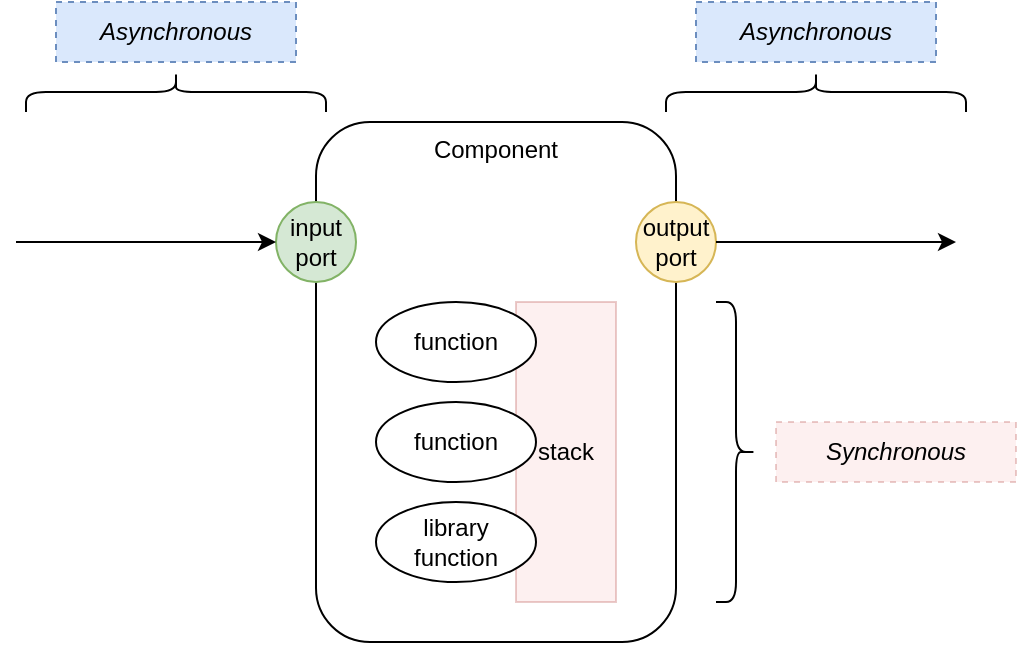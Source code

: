<mxfile version="14.6.13" type="device" pages="3"><diagram id="x5tfJf_V8w1VqFWMOrRz" name="async and sync"><mxGraphModel dx="1106" dy="774" grid="1" gridSize="10" guides="1" tooltips="1" connect="1" arrows="1" fold="1" page="1" pageScale="1" pageWidth="1100" pageHeight="850" math="0" shadow="0"><root><mxCell id="0"/><mxCell id="1" parent="0"/><mxCell id="GwoyQlDFSdMppl5BqRsM-1" value="Component" style="rounded=1;whiteSpace=wrap;html=1;verticalAlign=top;" parent="1" vertex="1"><mxGeometry x="200" y="80" width="180" height="260" as="geometry"/></mxCell><mxCell id="GwoyQlDFSdMppl5BqRsM-2" value="input port" style="ellipse;whiteSpace=wrap;html=1;aspect=fixed;fillColor=#d5e8d4;strokeColor=#82b366;" parent="1" vertex="1"><mxGeometry x="180" y="120" width="40" height="40" as="geometry"/></mxCell><mxCell id="GwoyQlDFSdMppl5BqRsM-3" value="output port" style="ellipse;whiteSpace=wrap;html=1;aspect=fixed;fillColor=#fff2cc;strokeColor=#d6b656;" parent="1" vertex="1"><mxGeometry x="360" y="120" width="40" height="40" as="geometry"/></mxCell><mxCell id="GwoyQlDFSdMppl5BqRsM-4" value="stack" style="rounded=0;whiteSpace=wrap;html=1;fillColor=#f8cecc;strokeColor=#b85450;opacity=30;" parent="1" vertex="1"><mxGeometry x="300" y="170" width="50" height="150" as="geometry"/></mxCell><mxCell id="GwoyQlDFSdMppl5BqRsM-5" value="" style="endArrow=classic;html=1;entryX=0;entryY=0.5;entryDx=0;entryDy=0;" parent="1" target="GwoyQlDFSdMppl5BqRsM-2" edge="1"><mxGeometry width="50" height="50" relative="1" as="geometry"><mxPoint x="50" y="140" as="sourcePoint"/><mxPoint x="430" y="230" as="targetPoint"/></mxGeometry></mxCell><mxCell id="GwoyQlDFSdMppl5BqRsM-6" value="" style="endArrow=classic;html=1;exitX=1;exitY=0.5;exitDx=0;exitDy=0;" parent="1" source="GwoyQlDFSdMppl5BqRsM-3" edge="1"><mxGeometry width="50" height="50" relative="1" as="geometry"><mxPoint x="420" y="139.5" as="sourcePoint"/><mxPoint x="520" y="140" as="targetPoint"/></mxGeometry></mxCell><mxCell id="GwoyQlDFSdMppl5BqRsM-8" value="function" style="ellipse;whiteSpace=wrap;html=1;" parent="1" vertex="1"><mxGeometry x="230" y="170" width="80" height="40" as="geometry"/></mxCell><mxCell id="GwoyQlDFSdMppl5BqRsM-9" value="function" style="ellipse;whiteSpace=wrap;html=1;" parent="1" vertex="1"><mxGeometry x="230" y="220" width="80" height="40" as="geometry"/></mxCell><mxCell id="GwoyQlDFSdMppl5BqRsM-10" value="library function" style="ellipse;whiteSpace=wrap;html=1;" parent="1" vertex="1"><mxGeometry x="230" y="270" width="80" height="40" as="geometry"/></mxCell><mxCell id="GwoyQlDFSdMppl5BqRsM-12" value="" style="shape=curlyBracket;whiteSpace=wrap;html=1;rounded=1;flipH=1;" parent="1" vertex="1"><mxGeometry x="400" y="170" width="20" height="150" as="geometry"/></mxCell><mxCell id="GwoyQlDFSdMppl5BqRsM-13" value="&lt;i&gt;Synchronous&lt;/i&gt;" style="rounded=0;whiteSpace=wrap;html=1;dashed=1;fillColor=#f8cecc;strokeColor=#b85450;opacity=30;" parent="1" vertex="1"><mxGeometry x="430" y="230" width="120" height="30" as="geometry"/></mxCell><mxCell id="GwoyQlDFSdMppl5BqRsM-15" value="" style="shape=curlyBracket;whiteSpace=wrap;html=1;rounded=1;flipH=1;rotation=-90;" parent="1" vertex="1"><mxGeometry x="440" y="-10" width="20" height="150" as="geometry"/></mxCell><mxCell id="GwoyQlDFSdMppl5BqRsM-16" value="Asynchronous" style="rounded=0;whiteSpace=wrap;html=1;dashed=1;fontStyle=2;fillColor=#dae8fc;strokeColor=#6c8ebf;" parent="1" vertex="1"><mxGeometry x="390" y="20" width="120" height="30" as="geometry"/></mxCell><mxCell id="GwoyQlDFSdMppl5BqRsM-17" value="" style="shape=curlyBracket;whiteSpace=wrap;html=1;rounded=1;flipH=1;rotation=-90;" parent="1" vertex="1"><mxGeometry x="120" y="-10" width="20" height="150" as="geometry"/></mxCell><mxCell id="GwoyQlDFSdMppl5BqRsM-18" value="Asynchronous" style="rounded=0;whiteSpace=wrap;html=1;dashed=1;fontStyle=2;fillColor=#dae8fc;strokeColor=#6c8ebf;" parent="1" vertex="1"><mxGeometry x="70" y="20" width="120" height="30" as="geometry"/></mxCell></root></mxGraphModel></diagram><diagram name="multiple outputs" id="H-Fmq7aa9yd0CgrZgmMS"><mxGraphModel dx="1106" dy="774" grid="1" gridSize="10" guides="1" tooltips="1" connect="1" arrows="1" fold="1" page="1" pageScale="1" pageWidth="1100" pageHeight="850" math="0" shadow="0"><root><mxCell id="5IwXV-1MgHz3H0F2gFxW-0"/><mxCell id="5IwXV-1MgHz3H0F2gFxW-1" parent="5IwXV-1MgHz3H0F2gFxW-0"/><mxCell id="5IwXV-1MgHz3H0F2gFxW-2" value="Component" style="rounded=1;whiteSpace=wrap;html=1;verticalAlign=top;" vertex="1" parent="5IwXV-1MgHz3H0F2gFxW-1"><mxGeometry x="200" y="80" width="180" height="260" as="geometry"/></mxCell><mxCell id="5IwXV-1MgHz3H0F2gFxW-3" value="input port" style="ellipse;whiteSpace=wrap;html=1;aspect=fixed;fillColor=#d5e8d4;strokeColor=#82b366;opacity=30;textOpacity=30;" vertex="1" parent="5IwXV-1MgHz3H0F2gFxW-1"><mxGeometry x="180" y="120" width="40" height="40" as="geometry"/></mxCell><mxCell id="5IwXV-1MgHz3H0F2gFxW-4" value="output port" style="ellipse;whiteSpace=wrap;html=1;aspect=fixed;fillColor=#fff2cc;strokeColor=#d6b656;" vertex="1" parent="5IwXV-1MgHz3H0F2gFxW-1"><mxGeometry x="360" y="120" width="40" height="40" as="geometry"/></mxCell><mxCell id="5IwXV-1MgHz3H0F2gFxW-6" value="" style="endArrow=classic;html=1;entryX=0;entryY=0.5;entryDx=0;entryDy=0;opacity=30;" edge="1" parent="5IwXV-1MgHz3H0F2gFxW-1" target="5IwXV-1MgHz3H0F2gFxW-3"><mxGeometry width="50" height="50" relative="1" as="geometry"><mxPoint x="50" y="140" as="sourcePoint"/><mxPoint x="430" y="230" as="targetPoint"/></mxGeometry></mxCell><mxCell id="5IwXV-1MgHz3H0F2gFxW-7" value="" style="endArrow=classic;html=1;exitX=1;exitY=0.5;exitDx=0;exitDy=0;" edge="1" parent="5IwXV-1MgHz3H0F2gFxW-1" source="5IwXV-1MgHz3H0F2gFxW-4"><mxGeometry width="50" height="50" relative="1" as="geometry"><mxPoint x="420" y="139.5" as="sourcePoint"/><mxPoint x="520" y="140" as="targetPoint"/></mxGeometry></mxCell><mxCell id="5IwXV-1MgHz3H0F2gFxW-13" value="" style="shape=curlyBracket;whiteSpace=wrap;html=1;rounded=1;flipH=1;rotation=0;" vertex="1" parent="5IwXV-1MgHz3H0F2gFxW-1"><mxGeometry x="540" y="135" width="20" height="165" as="geometry"/></mxCell><mxCell id="5IwXV-1MgHz3H0F2gFxW-14" value="Asynchronous&lt;br&gt;zero or more outputs can be fired in any sequence" style="rounded=0;whiteSpace=wrap;html=1;dashed=1;fontStyle=2;fillColor=#dae8fc;strokeColor=#6c8ebf;" vertex="1" parent="5IwXV-1MgHz3H0F2gFxW-1"><mxGeometry x="570" y="188.75" width="120" height="57.5" as="geometry"/></mxCell><mxCell id="5IwXV-1MgHz3H0F2gFxW-17" value="output port" style="ellipse;whiteSpace=wrap;html=1;aspect=fixed;fillColor=#fff2cc;strokeColor=#d6b656;" vertex="1" parent="5IwXV-1MgHz3H0F2gFxW-1"><mxGeometry x="360" y="170" width="40" height="40" as="geometry"/></mxCell><mxCell id="5IwXV-1MgHz3H0F2gFxW-18" value="" style="endArrow=classic;html=1;exitX=1;exitY=0.5;exitDx=0;exitDy=0;" edge="1" parent="5IwXV-1MgHz3H0F2gFxW-1" source="5IwXV-1MgHz3H0F2gFxW-17"><mxGeometry width="50" height="50" relative="1" as="geometry"><mxPoint x="420" y="189.5" as="sourcePoint"/><mxPoint x="520" y="190" as="targetPoint"/></mxGeometry></mxCell><mxCell id="5IwXV-1MgHz3H0F2gFxW-19" value="output port" style="ellipse;whiteSpace=wrap;html=1;aspect=fixed;fillColor=#fff2cc;strokeColor=#d6b656;" vertex="1" parent="5IwXV-1MgHz3H0F2gFxW-1"><mxGeometry x="360" y="220" width="40" height="40" as="geometry"/></mxCell><mxCell id="5IwXV-1MgHz3H0F2gFxW-20" value="" style="endArrow=classic;html=1;exitX=1;exitY=0.5;exitDx=0;exitDy=0;" edge="1" parent="5IwXV-1MgHz3H0F2gFxW-1" source="5IwXV-1MgHz3H0F2gFxW-19"><mxGeometry width="50" height="50" relative="1" as="geometry"><mxPoint x="420" y="239.5" as="sourcePoint"/><mxPoint x="520" y="240" as="targetPoint"/></mxGeometry></mxCell><mxCell id="5IwXV-1MgHz3H0F2gFxW-21" value="output port" style="ellipse;whiteSpace=wrap;html=1;aspect=fixed;fillColor=#fff2cc;strokeColor=#d6b656;" vertex="1" parent="5IwXV-1MgHz3H0F2gFxW-1"><mxGeometry x="360" y="270" width="40" height="40" as="geometry"/></mxCell><mxCell id="5IwXV-1MgHz3H0F2gFxW-22" value="" style="endArrow=classic;html=1;exitX=1;exitY=0.5;exitDx=0;exitDy=0;" edge="1" parent="5IwXV-1MgHz3H0F2gFxW-1" source="5IwXV-1MgHz3H0F2gFxW-21"><mxGeometry width="50" height="50" relative="1" as="geometry"><mxPoint x="420" y="289.5" as="sourcePoint"/><mxPoint x="520" y="290" as="targetPoint"/></mxGeometry></mxCell></root></mxGraphModel></diagram><diagram name="multiple inputs" id="tYs6zvJ1RdtRP4gcoQ6w"><mxGraphModel dx="1106" dy="774" grid="1" gridSize="10" guides="1" tooltips="1" connect="1" arrows="1" fold="1" page="1" pageScale="1" pageWidth="1100" pageHeight="850" math="0" shadow="0"><root><mxCell id="S61RX0sLmgV5JcvU_xnW-0"/><mxCell id="S61RX0sLmgV5JcvU_xnW-1" parent="S61RX0sLmgV5JcvU_xnW-0"/><mxCell id="S61RX0sLmgV5JcvU_xnW-2" value="Component" style="rounded=1;whiteSpace=wrap;html=1;verticalAlign=top;" vertex="1" parent="S61RX0sLmgV5JcvU_xnW-1"><mxGeometry x="360" y="80" width="180" height="260" as="geometry"/></mxCell><mxCell id="S61RX0sLmgV5JcvU_xnW-3" value="input port" style="ellipse;whiteSpace=wrap;html=1;aspect=fixed;fillColor=#d5e8d4;strokeColor=#82b366;" vertex="1" parent="S61RX0sLmgV5JcvU_xnW-1"><mxGeometry x="340" y="120" width="40" height="40" as="geometry"/></mxCell><mxCell id="S61RX0sLmgV5JcvU_xnW-4" value="output port" style="ellipse;whiteSpace=wrap;html=1;aspect=fixed;fillColor=#fff2cc;strokeColor=#d6b656;opacity=30;textOpacity=30;" vertex="1" parent="S61RX0sLmgV5JcvU_xnW-1"><mxGeometry x="520" y="120" width="40" height="40" as="geometry"/></mxCell><mxCell id="S61RX0sLmgV5JcvU_xnW-5" value="" style="endArrow=classic;html=1;entryX=0;entryY=0.5;entryDx=0;entryDy=0;" edge="1" parent="S61RX0sLmgV5JcvU_xnW-1" target="S61RX0sLmgV5JcvU_xnW-3"><mxGeometry width="50" height="50" relative="1" as="geometry"><mxPoint x="210" y="140" as="sourcePoint"/><mxPoint x="590" y="230" as="targetPoint"/></mxGeometry></mxCell><mxCell id="S61RX0sLmgV5JcvU_xnW-6" value="" style="endArrow=classic;html=1;exitX=1;exitY=0.5;exitDx=0;exitDy=0;opacity=60;" edge="1" parent="S61RX0sLmgV5JcvU_xnW-1" source="S61RX0sLmgV5JcvU_xnW-4"><mxGeometry width="50" height="50" relative="1" as="geometry"><mxPoint x="580" y="139.5" as="sourcePoint"/><mxPoint x="680" y="140" as="targetPoint"/></mxGeometry></mxCell><mxCell id="S61RX0sLmgV5JcvU_xnW-7" value="" style="shape=curlyBracket;whiteSpace=wrap;html=1;rounded=1;flipH=1;rotation=-180;" vertex="1" parent="S61RX0sLmgV5JcvU_xnW-1"><mxGeometry x="170" y="127.5" width="20" height="122.5" as="geometry"/></mxCell><mxCell id="S61RX0sLmgV5JcvU_xnW-8" value="Asynchronous&lt;br&gt;zero or more inputs can arrive in any sequence" style="rounded=0;whiteSpace=wrap;html=1;dashed=1;fontStyle=2;fillColor=#dae8fc;strokeColor=#6c8ebf;" vertex="1" parent="S61RX0sLmgV5JcvU_xnW-1"><mxGeometry x="40" y="162.5" width="120" height="57.5" as="geometry"/></mxCell><mxCell id="S61RX0sLmgV5JcvU_xnW-9" value="output port" style="ellipse;whiteSpace=wrap;html=1;aspect=fixed;fillColor=#fff2cc;strokeColor=#d6b656;opacity=30;textOpacity=30;" vertex="1" parent="S61RX0sLmgV5JcvU_xnW-1"><mxGeometry x="520" y="170" width="40" height="40" as="geometry"/></mxCell><mxCell id="S61RX0sLmgV5JcvU_xnW-10" value="" style="endArrow=classic;html=1;exitX=1;exitY=0.5;exitDx=0;exitDy=0;opacity=60;" edge="1" parent="S61RX0sLmgV5JcvU_xnW-1" source="S61RX0sLmgV5JcvU_xnW-9"><mxGeometry width="50" height="50" relative="1" as="geometry"><mxPoint x="580" y="189.5" as="sourcePoint"/><mxPoint x="680" y="190" as="targetPoint"/></mxGeometry></mxCell><mxCell id="S61RX0sLmgV5JcvU_xnW-11" value="output port" style="ellipse;whiteSpace=wrap;html=1;aspect=fixed;fillColor=#fff2cc;strokeColor=#d6b656;opacity=30;textOpacity=30;" vertex="1" parent="S61RX0sLmgV5JcvU_xnW-1"><mxGeometry x="520" y="220" width="40" height="40" as="geometry"/></mxCell><mxCell id="S61RX0sLmgV5JcvU_xnW-12" value="" style="endArrow=classic;html=1;exitX=1;exitY=0.5;exitDx=0;exitDy=0;opacity=60;" edge="1" parent="S61RX0sLmgV5JcvU_xnW-1" source="S61RX0sLmgV5JcvU_xnW-11"><mxGeometry width="50" height="50" relative="1" as="geometry"><mxPoint x="580" y="239.5" as="sourcePoint"/><mxPoint x="680" y="240" as="targetPoint"/></mxGeometry></mxCell><mxCell id="S61RX0sLmgV5JcvU_xnW-13" value="output port" style="ellipse;whiteSpace=wrap;html=1;aspect=fixed;fillColor=#fff2cc;strokeColor=#d6b656;opacity=30;textOpacity=30;" vertex="1" parent="S61RX0sLmgV5JcvU_xnW-1"><mxGeometry x="520" y="270" width="40" height="40" as="geometry"/></mxCell><mxCell id="S61RX0sLmgV5JcvU_xnW-14" value="" style="endArrow=classic;html=1;exitX=1;exitY=0.5;exitDx=0;exitDy=0;opacity=60;" edge="1" parent="S61RX0sLmgV5JcvU_xnW-1" source="S61RX0sLmgV5JcvU_xnW-13"><mxGeometry width="50" height="50" relative="1" as="geometry"><mxPoint x="580" y="289.5" as="sourcePoint"/><mxPoint x="680" y="290" as="targetPoint"/></mxGeometry></mxCell><mxCell id="S61RX0sLmgV5JcvU_xnW-15" value="input port" style="ellipse;whiteSpace=wrap;html=1;aspect=fixed;fillColor=#d5e8d4;strokeColor=#82b366;" vertex="1" parent="S61RX0sLmgV5JcvU_xnW-1"><mxGeometry x="340" y="170" width="40" height="40" as="geometry"/></mxCell><mxCell id="S61RX0sLmgV5JcvU_xnW-16" value="" style="endArrow=classic;html=1;entryX=0;entryY=0.5;entryDx=0;entryDy=0;" edge="1" parent="S61RX0sLmgV5JcvU_xnW-1" target="S61RX0sLmgV5JcvU_xnW-15"><mxGeometry width="50" height="50" relative="1" as="geometry"><mxPoint x="210" y="190" as="sourcePoint"/><mxPoint x="590" y="280" as="targetPoint"/></mxGeometry></mxCell><mxCell id="S61RX0sLmgV5JcvU_xnW-17" value="input port" style="ellipse;whiteSpace=wrap;html=1;aspect=fixed;fillColor=#d5e8d4;strokeColor=#82b366;" vertex="1" parent="S61RX0sLmgV5JcvU_xnW-1"><mxGeometry x="340" y="220" width="40" height="40" as="geometry"/></mxCell><mxCell id="S61RX0sLmgV5JcvU_xnW-18" value="" style="endArrow=classic;html=1;entryX=0;entryY=0.5;entryDx=0;entryDy=0;" edge="1" parent="S61RX0sLmgV5JcvU_xnW-1" target="S61RX0sLmgV5JcvU_xnW-17"><mxGeometry width="50" height="50" relative="1" as="geometry"><mxPoint x="210" y="240" as="sourcePoint"/><mxPoint x="590" y="330" as="targetPoint"/></mxGeometry></mxCell></root></mxGraphModel></diagram></mxfile>